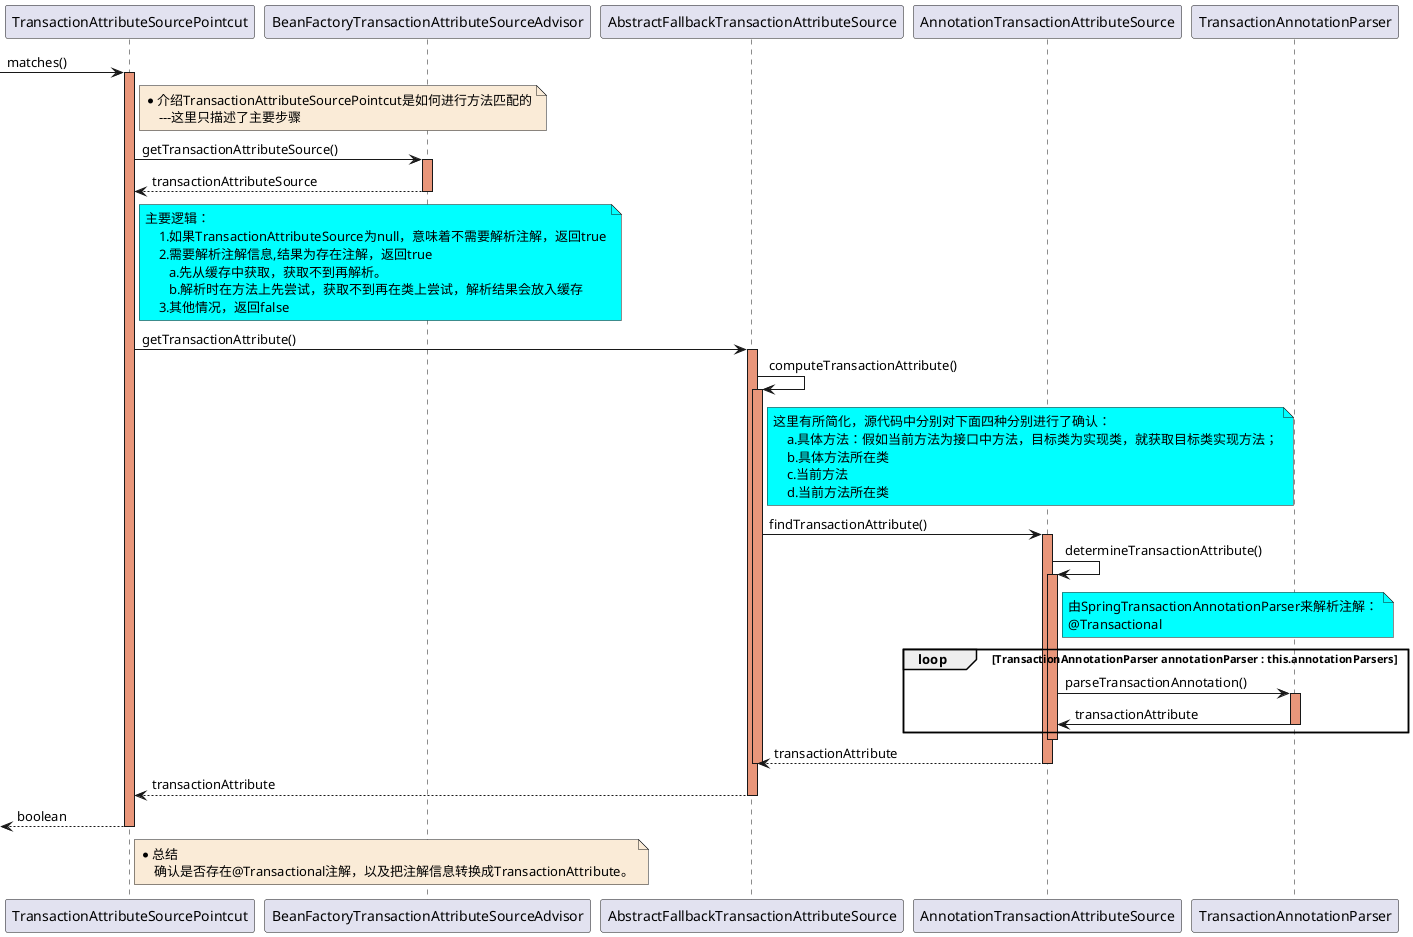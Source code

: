 @startuml
-> TransactionAttributeSourcePointcut: matches()
activate TransactionAttributeSourcePointcut #DarkSalmon

    note right of TransactionAttributeSourcePointcut #FAEBD7
        *介绍TransactionAttributeSourcePointcut是如何进行方法匹配的
            ---这里只描述了主要步骤
    end note
    TransactionAttributeSourcePointcut -> BeanFactoryTransactionAttributeSourceAdvisor : getTransactionAttributeSource()
    activate BeanFactoryTransactionAttributeSourceAdvisor #DarkSalmon
    BeanFactoryTransactionAttributeSourceAdvisor --> TransactionAttributeSourcePointcut : transactionAttributeSource
    deactivate BeanFactoryTransactionAttributeSourceAdvisor

    note right of TransactionAttributeSourcePointcut #aqua
        主要逻辑：
            1.如果TransactionAttributeSource为null，意味着不需要解析注解，返回true
            2.需要解析注解信息,结果为存在注解，返回true
               a.先从缓存中获取，获取不到再解析。
               b.解析时在方法上先尝试，获取不到再在类上尝试，解析结果会放入缓存
            3.其他情况，返回false
    end note
    TransactionAttributeSourcePointcut -> AbstractFallbackTransactionAttributeSource : getTransactionAttribute()
    activate AbstractFallbackTransactionAttributeSource #DarkSalmon

        AbstractFallbackTransactionAttributeSource -> AbstractFallbackTransactionAttributeSource : computeTransactionAttribute()
        activate AbstractFallbackTransactionAttributeSource #DarkSalmon
            note right of AbstractFallbackTransactionAttributeSource #aqua
                这里有所简化，源代码中分别对下面四种分别进行了确认：
                    a.具体方法：假如当前方法为接口中方法，目标类为实现类，就获取目标类实现方法；
                    b.具体方法所在类
                    c.当前方法
                    d.当前方法所在类
            end note

            AbstractFallbackTransactionAttributeSource -> AnnotationTransactionAttributeSource:findTransactionAttribute()
            activate AnnotationTransactionAttributeSource #DarkSalmon

                AnnotationTransactionAttributeSource -> AnnotationTransactionAttributeSource : determineTransactionAttribute()
                activate AnnotationTransactionAttributeSource #DarkSalmon
                    note right of AnnotationTransactionAttributeSource #aqua
                        由SpringTransactionAnnotationParser来解析注解：
                        @Transactional
                    end note
                    loop TransactionAnnotationParser annotationParser : this.annotationParsers

                        AnnotationTransactionAttributeSource -> TransactionAnnotationParser : parseTransactionAnnotation()
                        activate TransactionAnnotationParser #DarkSalmon
                        TransactionAnnotationParser -> AnnotationTransactionAttributeSource : transactionAttribute
                        deactivate TransactionAnnotationParser
                    end

                deactivate AnnotationTransactionAttributeSource

            AnnotationTransactionAttributeSource --> AbstractFallbackTransactionAttributeSource : transactionAttribute
            deactivate AnnotationTransactionAttributeSource

        deactivate AbstractFallbackTransactionAttributeSource

    AbstractFallbackTransactionAttributeSource --> TransactionAttributeSourcePointcut : transactionAttribute
    deactivate AbstractFallbackTransactionAttributeSource

<-- TransactionAttributeSourcePointcut: boolean
deactivate TransactionAttributeSourcePointcut

note right of TransactionAttributeSourcePointcut #FAEBD7
    *总结
        确认是否存在@Transactional注解，以及把注解信息转换成TransactionAttribute。
end note

@enduml
